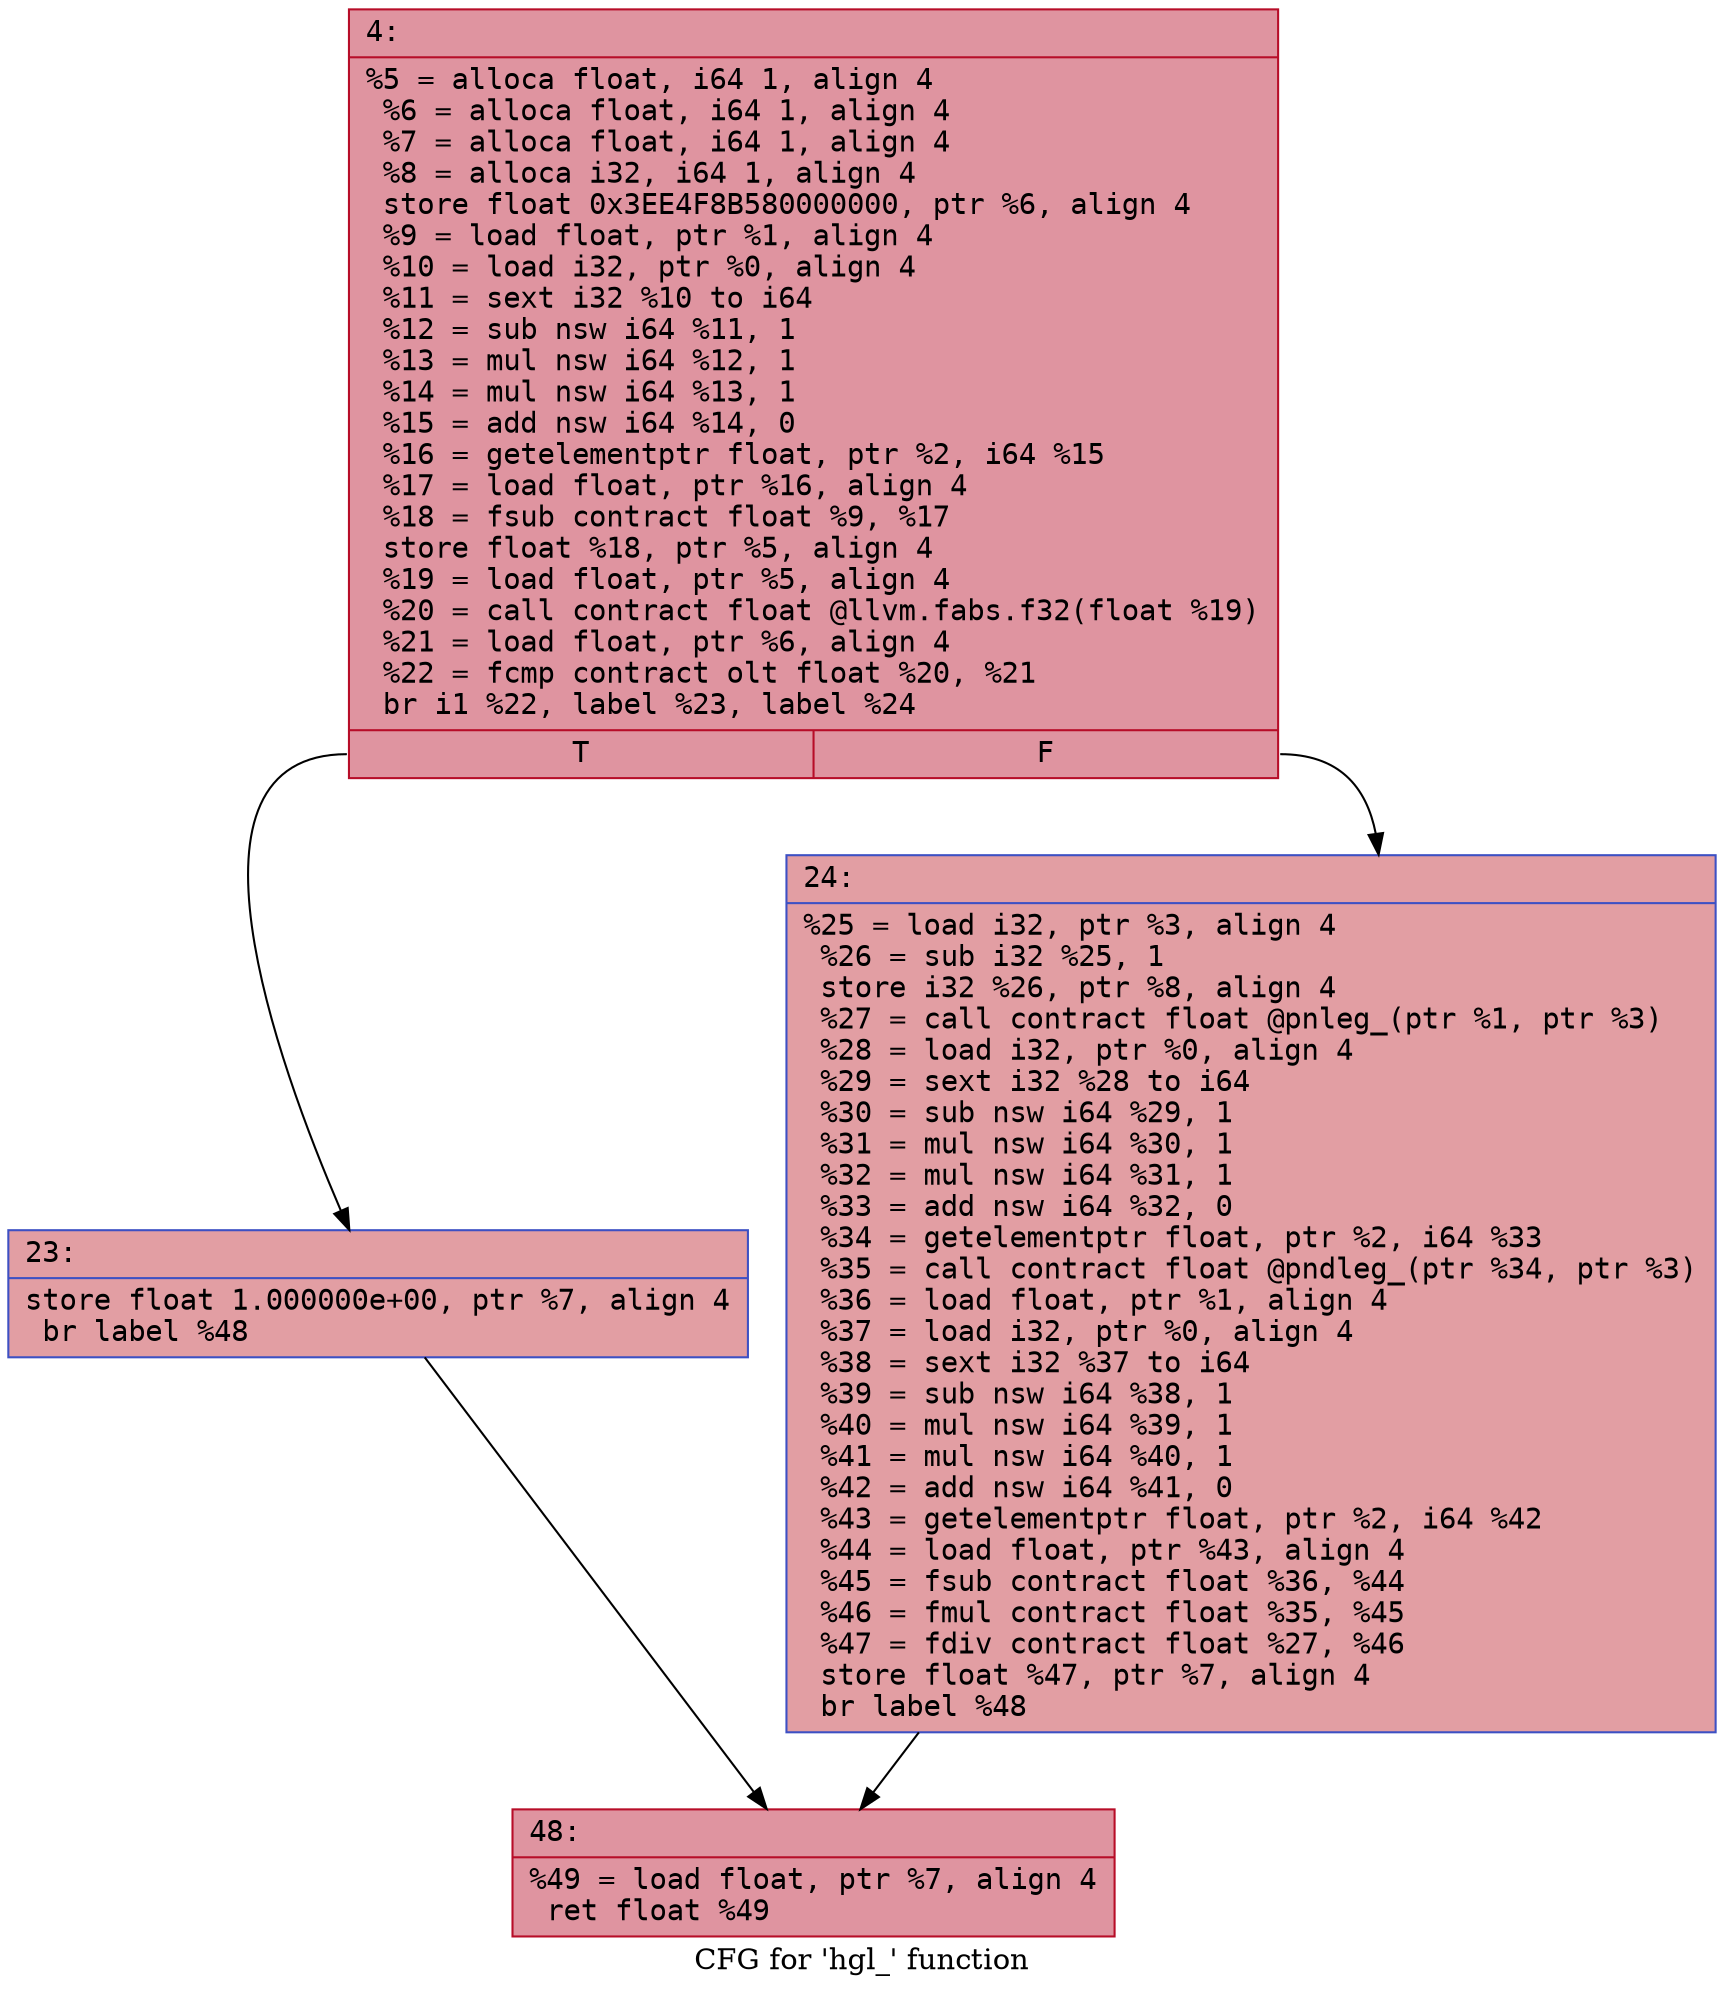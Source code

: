 digraph "CFG for 'hgl_' function" {
	label="CFG for 'hgl_' function";

	Node0x55ec1735cdb0 [shape=record,color="#b70d28ff", style=filled, fillcolor="#b70d2870" fontname="Courier",label="{4:\l|  %5 = alloca float, i64 1, align 4\l  %6 = alloca float, i64 1, align 4\l  %7 = alloca float, i64 1, align 4\l  %8 = alloca i32, i64 1, align 4\l  store float 0x3EE4F8B580000000, ptr %6, align 4\l  %9 = load float, ptr %1, align 4\l  %10 = load i32, ptr %0, align 4\l  %11 = sext i32 %10 to i64\l  %12 = sub nsw i64 %11, 1\l  %13 = mul nsw i64 %12, 1\l  %14 = mul nsw i64 %13, 1\l  %15 = add nsw i64 %14, 0\l  %16 = getelementptr float, ptr %2, i64 %15\l  %17 = load float, ptr %16, align 4\l  %18 = fsub contract float %9, %17\l  store float %18, ptr %5, align 4\l  %19 = load float, ptr %5, align 4\l  %20 = call contract float @llvm.fabs.f32(float %19)\l  %21 = load float, ptr %6, align 4\l  %22 = fcmp contract olt float %20, %21\l  br i1 %22, label %23, label %24\l|{<s0>T|<s1>F}}"];
	Node0x55ec1735cdb0:s0 -> Node0x55ec1735e1b0[tooltip="4 -> 23\nProbability 50.00%" ];
	Node0x55ec1735cdb0:s1 -> Node0x55ec1735e200[tooltip="4 -> 24\nProbability 50.00%" ];
	Node0x55ec1735e1b0 [shape=record,color="#3d50c3ff", style=filled, fillcolor="#be242e70" fontname="Courier",label="{23:\l|  store float 1.000000e+00, ptr %7, align 4\l  br label %48\l}"];
	Node0x55ec1735e1b0 -> Node0x55ec1735e3a0[tooltip="23 -> 48\nProbability 100.00%" ];
	Node0x55ec1735e200 [shape=record,color="#3d50c3ff", style=filled, fillcolor="#be242e70" fontname="Courier",label="{24:\l|  %25 = load i32, ptr %3, align 4\l  %26 = sub i32 %25, 1\l  store i32 %26, ptr %8, align 4\l  %27 = call contract float @pnleg_(ptr %1, ptr %3)\l  %28 = load i32, ptr %0, align 4\l  %29 = sext i32 %28 to i64\l  %30 = sub nsw i64 %29, 1\l  %31 = mul nsw i64 %30, 1\l  %32 = mul nsw i64 %31, 1\l  %33 = add nsw i64 %32, 0\l  %34 = getelementptr float, ptr %2, i64 %33\l  %35 = call contract float @pndleg_(ptr %34, ptr %3)\l  %36 = load float, ptr %1, align 4\l  %37 = load i32, ptr %0, align 4\l  %38 = sext i32 %37 to i64\l  %39 = sub nsw i64 %38, 1\l  %40 = mul nsw i64 %39, 1\l  %41 = mul nsw i64 %40, 1\l  %42 = add nsw i64 %41, 0\l  %43 = getelementptr float, ptr %2, i64 %42\l  %44 = load float, ptr %43, align 4\l  %45 = fsub contract float %36, %44\l  %46 = fmul contract float %35, %45\l  %47 = fdiv contract float %27, %46\l  store float %47, ptr %7, align 4\l  br label %48\l}"];
	Node0x55ec1735e200 -> Node0x55ec1735e3a0[tooltip="24 -> 48\nProbability 100.00%" ];
	Node0x55ec1735e3a0 [shape=record,color="#b70d28ff", style=filled, fillcolor="#b70d2870" fontname="Courier",label="{48:\l|  %49 = load float, ptr %7, align 4\l  ret float %49\l}"];
}
